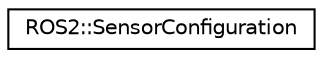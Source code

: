 digraph "Graphical Class Hierarchy"
{
 // LATEX_PDF_SIZE
  edge [fontname="Helvetica",fontsize="10",labelfontname="Helvetica",labelfontsize="10"];
  node [fontname="Helvetica",fontsize="10",shape=record];
  rankdir="LR";
  Node0 [label="ROS2::SensorConfiguration",height=0.2,width=0.4,color="black", fillcolor="white", style="filled",URL="$struct_r_o_s2_1_1_sensor_configuration.html",tooltip=" "];
}
